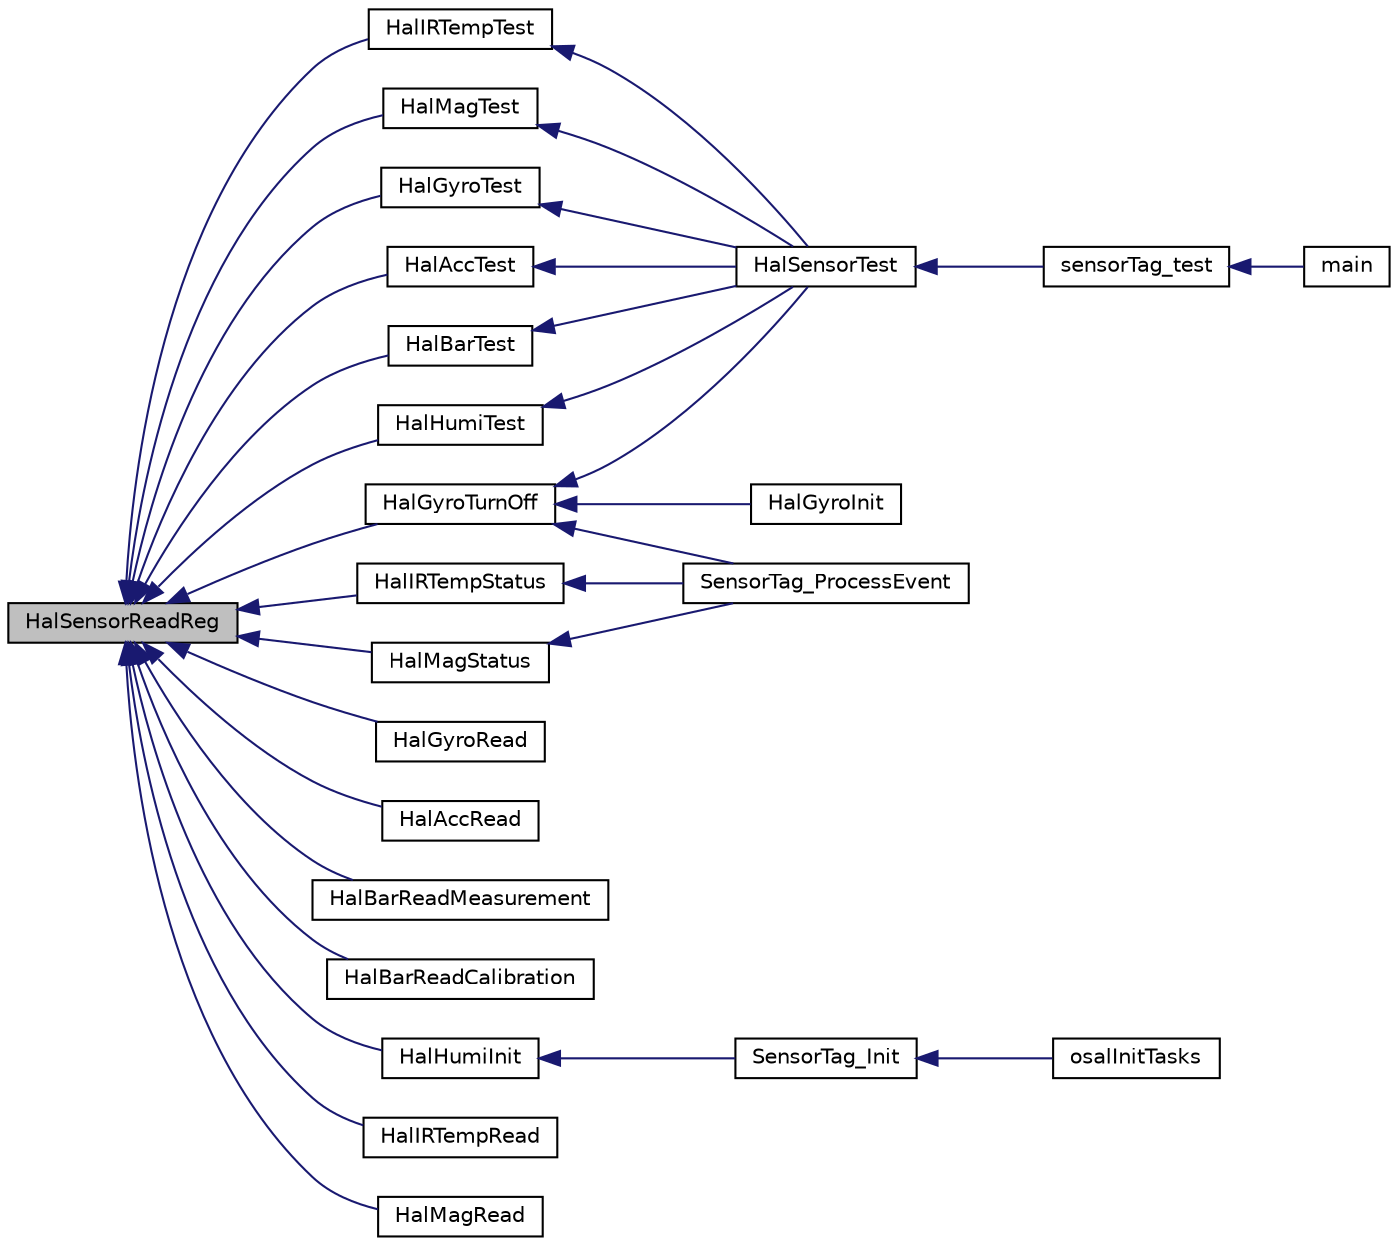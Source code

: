 digraph "HalSensorReadReg"
{
  edge [fontname="Helvetica",fontsize="10",labelfontname="Helvetica",labelfontsize="10"];
  node [fontname="Helvetica",fontsize="10",shape=record];
  rankdir="LR";
  Node1 [label="HalSensorReadReg",height=0.2,width=0.4,color="black", fillcolor="grey75", style="filled" fontcolor="black"];
  Node1 -> Node2 [dir="back",color="midnightblue",fontsize="10",style="solid",fontname="Helvetica"];
  Node2 [label="HalGyroTurnOff",height=0.2,width=0.4,color="black", fillcolor="white", style="filled",URL="$_c_c2541_s_t_2hal__gyro_8h.html#aecee5c277d9822b9800459c59b39b979"];
  Node2 -> Node3 [dir="back",color="midnightblue",fontsize="10",style="solid",fontname="Helvetica"];
  Node3 [label="HalGyroInit",height=0.2,width=0.4,color="black", fillcolor="white", style="filled",URL="$_c_c2541_s_t_2hal__gyro_8c.html#a5bc02b8d46bc5e9406ee5e3ec4108cd8"];
  Node2 -> Node4 [dir="back",color="midnightblue",fontsize="10",style="solid",fontname="Helvetica"];
  Node4 [label="HalSensorTest",height=0.2,width=0.4,color="black", fillcolor="white", style="filled",URL="$hal__sensor_8h.html#a330e5282e939c9a9ce3da25deea7bcde"];
  Node4 -> Node5 [dir="back",color="midnightblue",fontsize="10",style="solid",fontname="Helvetica"];
  Node5 [label="sensorTag_test",height=0.2,width=0.4,color="black", fillcolor="white", style="filled",URL="$sensor_tag_8h.html#a00d52fc1eb53db85977f7076d2a82eb7"];
  Node5 -> Node6 [dir="back",color="midnightblue",fontsize="10",style="solid",fontname="Helvetica"];
  Node6 [label="main",height=0.2,width=0.4,color="black", fillcolor="white", style="filled",URL="$_sensor_tag___main_8c.html#a840291bc02cba5474a4cb46a9b9566fe"];
  Node2 -> Node7 [dir="back",color="midnightblue",fontsize="10",style="solid",fontname="Helvetica"];
  Node7 [label="SensorTag_ProcessEvent",height=0.2,width=0.4,color="black", fillcolor="white", style="filled",URL="$sensor_tag_8h.html#aedf9259e6d4dfcd83780b78d1c9f9934"];
  Node1 -> Node8 [dir="back",color="midnightblue",fontsize="10",style="solid",fontname="Helvetica"];
  Node8 [label="HalGyroRead",height=0.2,width=0.4,color="black", fillcolor="white", style="filled",URL="$_c_c2541_s_t_2hal__gyro_8h.html#a101d9120eb9d9d71b3063c91fb917d3a"];
  Node1 -> Node9 [dir="back",color="midnightblue",fontsize="10",style="solid",fontname="Helvetica"];
  Node9 [label="HalGyroTest",height=0.2,width=0.4,color="black", fillcolor="white", style="filled",URL="$_c_c2541_s_t_2hal__gyro_8h.html#ac6df7e54053de4a9962c0bd2c6a94146"];
  Node9 -> Node4 [dir="back",color="midnightblue",fontsize="10",style="solid",fontname="Helvetica"];
  Node1 -> Node10 [dir="back",color="midnightblue",fontsize="10",style="solid",fontname="Helvetica"];
  Node10 [label="HalAccRead",height=0.2,width=0.4,color="black", fillcolor="white", style="filled",URL="$hal__acc_8h.html#abb33e1cd2e3c20e41a4c2381bd4b631b"];
  Node1 -> Node11 [dir="back",color="midnightblue",fontsize="10",style="solid",fontname="Helvetica"];
  Node11 [label="HalAccTest",height=0.2,width=0.4,color="black", fillcolor="white", style="filled",URL="$hal__acc_8h.html#a04fc622b6b9e6ccae732bacaa67a7e79"];
  Node11 -> Node4 [dir="back",color="midnightblue",fontsize="10",style="solid",fontname="Helvetica"];
  Node1 -> Node12 [dir="back",color="midnightblue",fontsize="10",style="solid",fontname="Helvetica"];
  Node12 [label="HalBarReadMeasurement",height=0.2,width=0.4,color="black", fillcolor="white", style="filled",URL="$hal__bar_8h.html#a239232ae7c054f45bc0df3544cc106ce"];
  Node1 -> Node13 [dir="back",color="midnightblue",fontsize="10",style="solid",fontname="Helvetica"];
  Node13 [label="HalBarReadCalibration",height=0.2,width=0.4,color="black", fillcolor="white", style="filled",URL="$hal__bar_8h.html#a4803992cc3cb5f918efe1457f15015e6"];
  Node1 -> Node14 [dir="back",color="midnightblue",fontsize="10",style="solid",fontname="Helvetica"];
  Node14 [label="HalBarTest",height=0.2,width=0.4,color="black", fillcolor="white", style="filled",URL="$hal__bar_8h.html#ae62f146aa05624ee8685053593df27c7"];
  Node14 -> Node4 [dir="back",color="midnightblue",fontsize="10",style="solid",fontname="Helvetica"];
  Node1 -> Node15 [dir="back",color="midnightblue",fontsize="10",style="solid",fontname="Helvetica"];
  Node15 [label="HalHumiInit",height=0.2,width=0.4,color="black", fillcolor="white", style="filled",URL="$hal__humi_8h.html#ac438444ca235a6ef4a500e0cbf2d513e"];
  Node15 -> Node16 [dir="back",color="midnightblue",fontsize="10",style="solid",fontname="Helvetica"];
  Node16 [label="SensorTag_Init",height=0.2,width=0.4,color="black", fillcolor="white", style="filled",URL="$sensor_tag_8h.html#a13b2e5cf7a0072b8860136f3592c2f7f"];
  Node16 -> Node17 [dir="back",color="midnightblue",fontsize="10",style="solid",fontname="Helvetica"];
  Node17 [label="osalInitTasks",height=0.2,width=0.4,color="black", fillcolor="white", style="filled",URL="$_o_s_a_l___sensor_tag_8c.html#a7ad49ef9f96d7753c3e77e0e69231bb2"];
  Node1 -> Node18 [dir="back",color="midnightblue",fontsize="10",style="solid",fontname="Helvetica"];
  Node18 [label="HalHumiTest",height=0.2,width=0.4,color="black", fillcolor="white", style="filled",URL="$hal__humi_8h.html#a6eeee154942be19ff60c5cad0eb8cfe8"];
  Node18 -> Node4 [dir="back",color="midnightblue",fontsize="10",style="solid",fontname="Helvetica"];
  Node1 -> Node19 [dir="back",color="midnightblue",fontsize="10",style="solid",fontname="Helvetica"];
  Node19 [label="HalIRTempRead",height=0.2,width=0.4,color="black", fillcolor="white", style="filled",URL="$hal__irtemp_8h.html#ac1cd19777c0c0c92670e92c08a10dcc8"];
  Node1 -> Node20 [dir="back",color="midnightblue",fontsize="10",style="solid",fontname="Helvetica"];
  Node20 [label="HalIRTempStatus",height=0.2,width=0.4,color="black", fillcolor="white", style="filled",URL="$hal__irtemp_8h.html#afae8d38a9268a26e723d0ffcee428f31"];
  Node20 -> Node7 [dir="back",color="midnightblue",fontsize="10",style="solid",fontname="Helvetica"];
  Node1 -> Node21 [dir="back",color="midnightblue",fontsize="10",style="solid",fontname="Helvetica"];
  Node21 [label="HalIRTempTest",height=0.2,width=0.4,color="black", fillcolor="white", style="filled",URL="$hal__irtemp_8h.html#a9b10fc52fa9f28b670a01718ee7779f9"];
  Node21 -> Node4 [dir="back",color="midnightblue",fontsize="10",style="solid",fontname="Helvetica"];
  Node1 -> Node22 [dir="back",color="midnightblue",fontsize="10",style="solid",fontname="Helvetica"];
  Node22 [label="HalMagStatus",height=0.2,width=0.4,color="black", fillcolor="white", style="filled",URL="$hal__mag_8h.html#a926b30cab02f8d4b1a309dd55c72ac9a"];
  Node22 -> Node7 [dir="back",color="midnightblue",fontsize="10",style="solid",fontname="Helvetica"];
  Node1 -> Node23 [dir="back",color="midnightblue",fontsize="10",style="solid",fontname="Helvetica"];
  Node23 [label="HalMagRead",height=0.2,width=0.4,color="black", fillcolor="white", style="filled",URL="$hal__mag_8h.html#acc526ec0165eeaca3ed4f8e51baacee8"];
  Node1 -> Node24 [dir="back",color="midnightblue",fontsize="10",style="solid",fontname="Helvetica"];
  Node24 [label="HalMagTest",height=0.2,width=0.4,color="black", fillcolor="white", style="filled",URL="$hal__mag_8h.html#a8f9047a966ceafddb9cc7c43a90f92c0"];
  Node24 -> Node4 [dir="back",color="midnightblue",fontsize="10",style="solid",fontname="Helvetica"];
}
